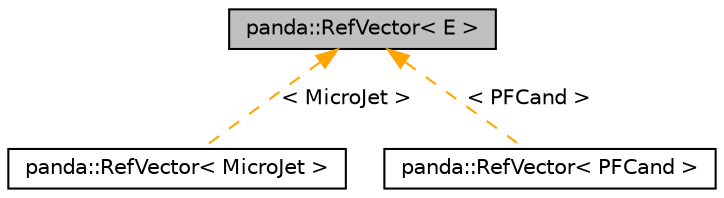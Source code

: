 digraph G
{
  edge [fontname="Helvetica",fontsize="10",labelfontname="Helvetica",labelfontsize="10"];
  node [fontname="Helvetica",fontsize="10",shape=record];
  Node1 [label="panda::RefVector\< E \>",height=0.2,width=0.4,color="black", fillcolor="grey75", style="filled" fontcolor="black"];
  Node1 -> Node2 [dir=back,color="orange",fontsize="10",style="dashed",label="\< MicroJet \>"];
  Node2 [label="panda::RefVector\< MicroJet \>",height=0.2,width=0.4,color="black", fillcolor="white", style="filled",URL="$classpanda_1_1RefVector.html"];
  Node1 -> Node3 [dir=back,color="orange",fontsize="10",style="dashed",label="\< PFCand \>"];
  Node3 [label="panda::RefVector\< PFCand \>",height=0.2,width=0.4,color="black", fillcolor="white", style="filled",URL="$classpanda_1_1RefVector.html"];
}
